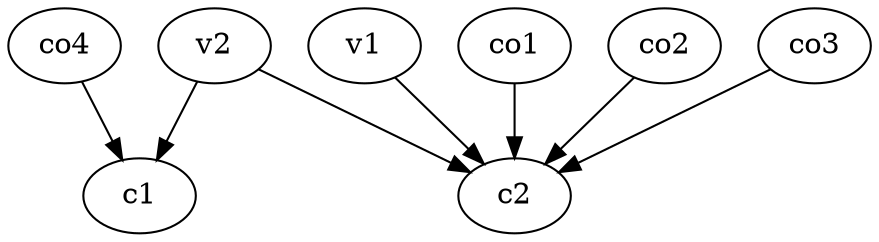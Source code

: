 strict digraph  {
c1;
c2;
v1;
v2;
co1;
co2;
co3;
co4;
v1 -> c2  [weight=1];
v2 -> c2  [weight=1];
v2 -> c1  [weight=1];
co1 -> c2  [weight=1];
co2 -> c2  [weight=1];
co3 -> c2  [weight=1];
co4 -> c1  [weight=1];
}
